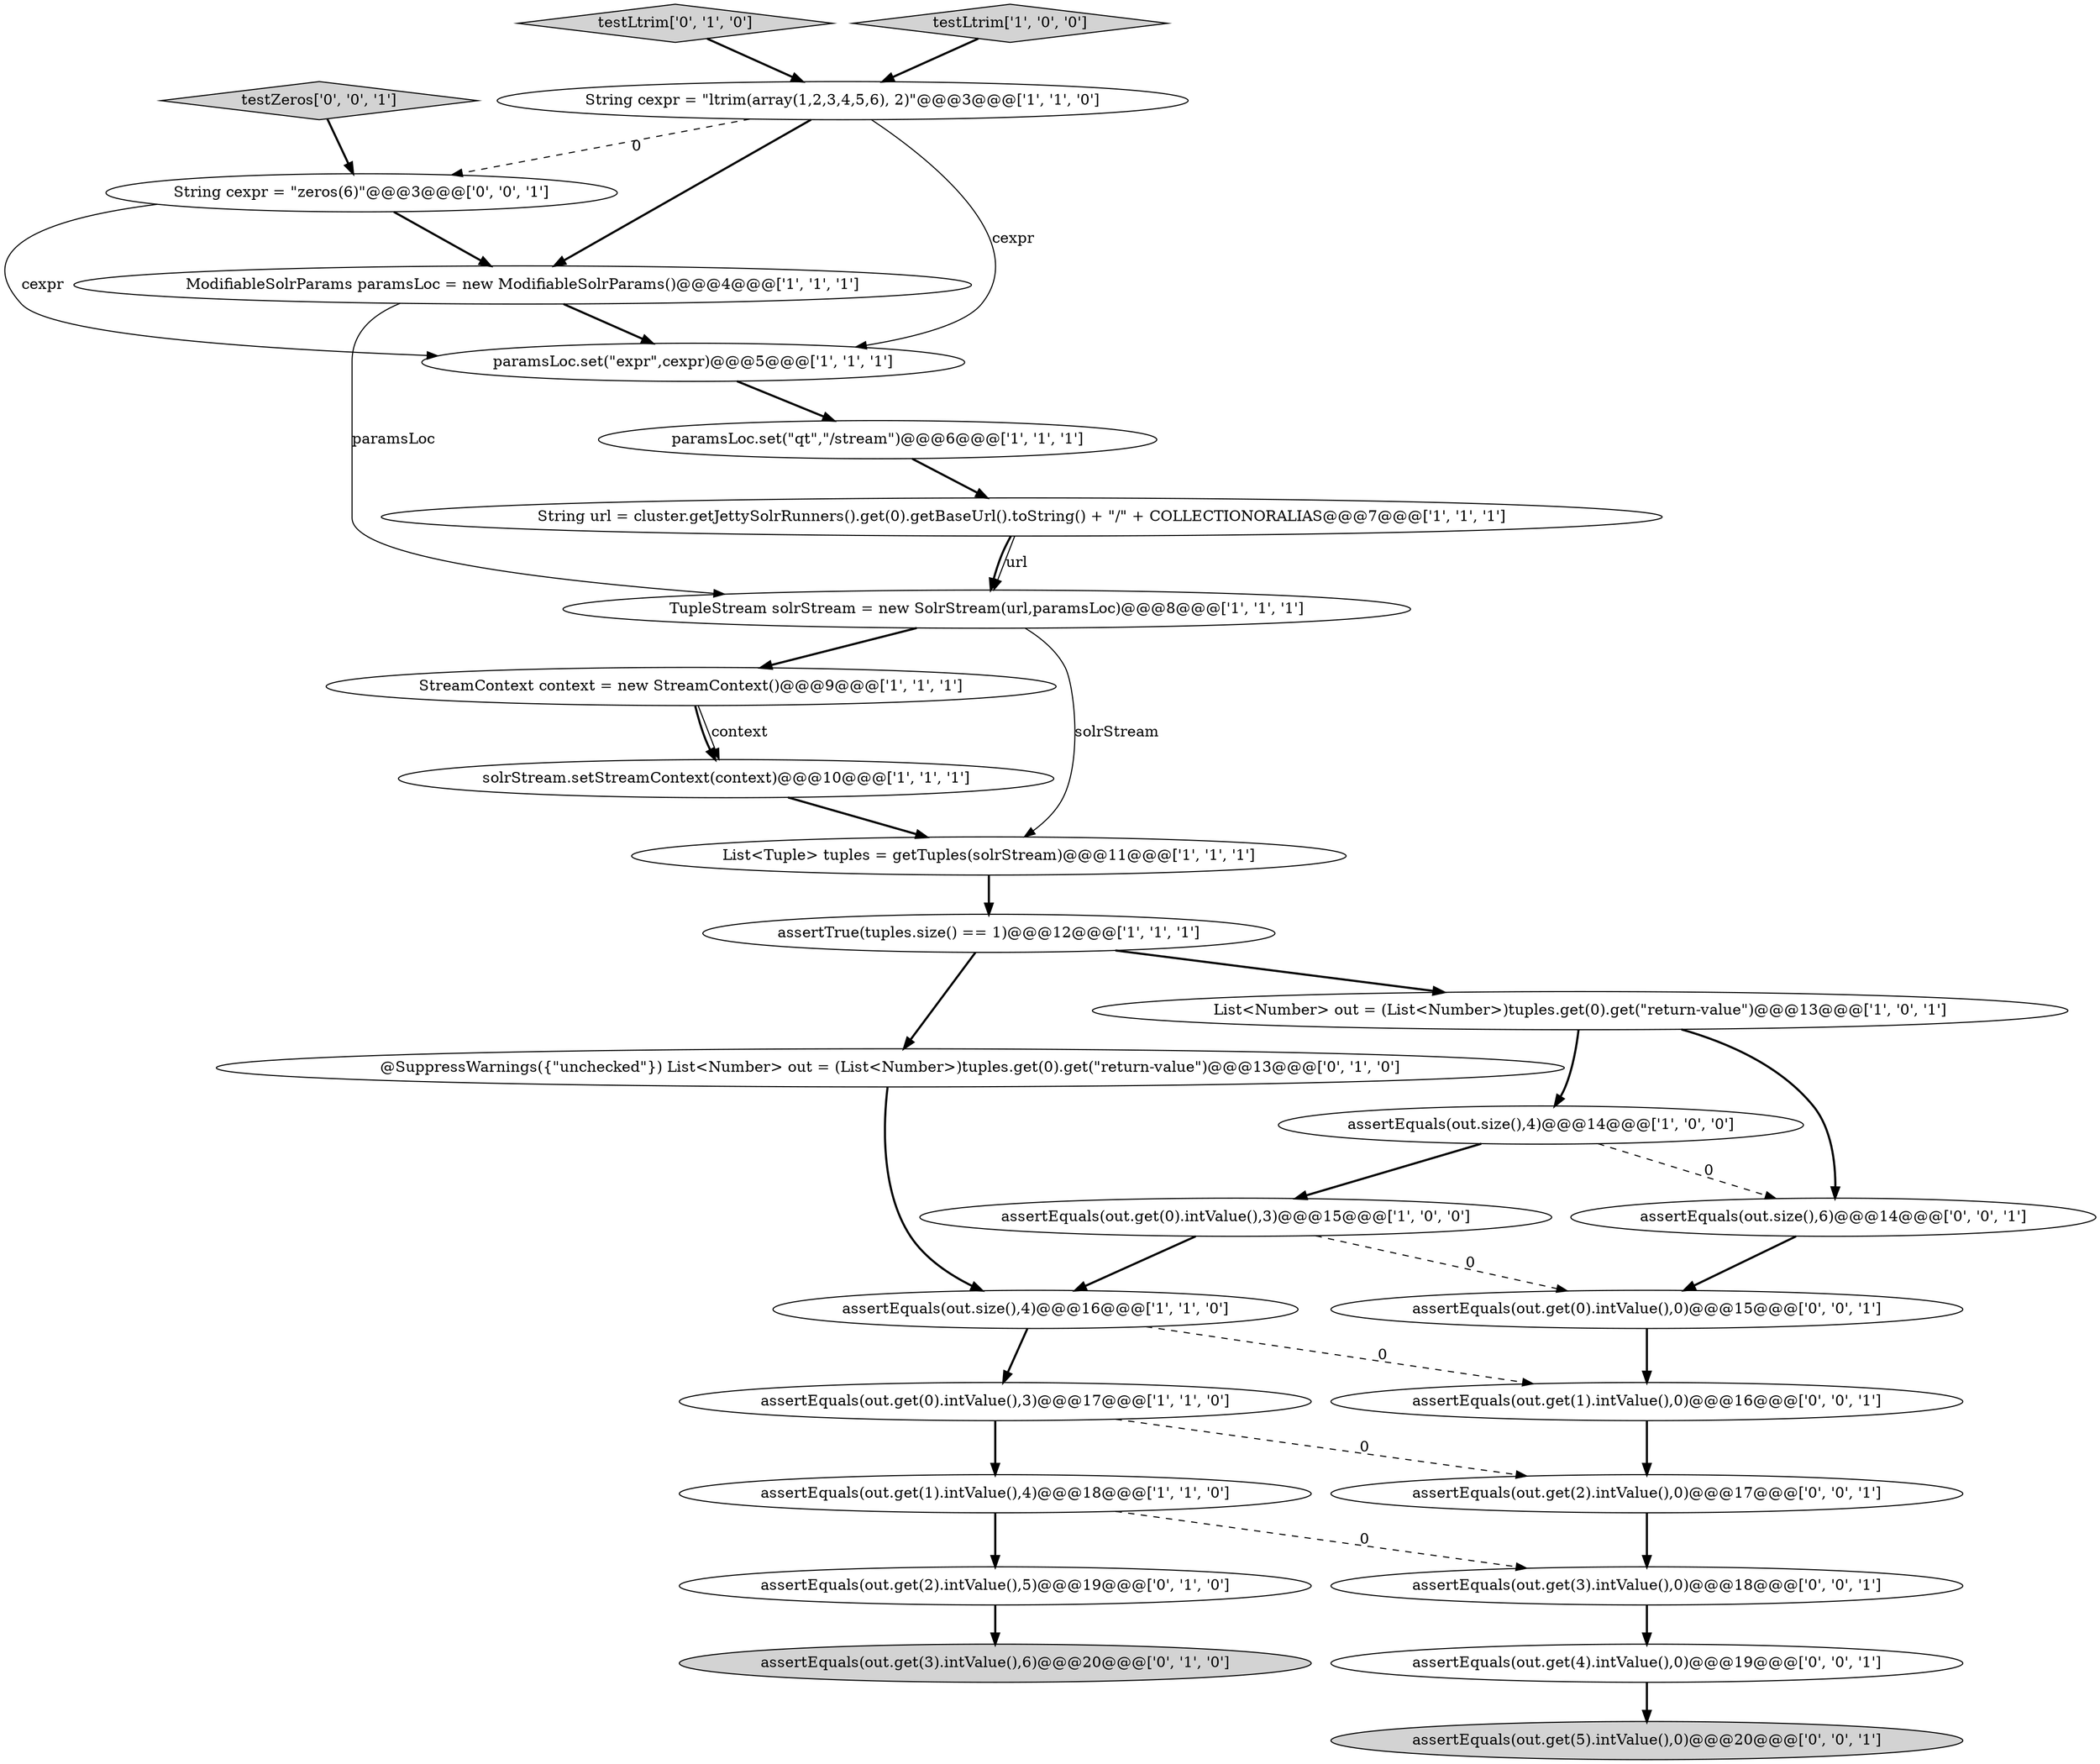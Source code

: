 digraph {
25 [style = filled, label = "assertEquals(out.get(5).intValue(),0)@@@20@@@['0', '0', '1']", fillcolor = lightgray, shape = ellipse image = "AAA0AAABBB3BBB"];
7 [style = filled, label = "StreamContext context = new StreamContext()@@@9@@@['1', '1', '1']", fillcolor = white, shape = ellipse image = "AAA0AAABBB1BBB"];
8 [style = filled, label = "assertTrue(tuples.size() == 1)@@@12@@@['1', '1', '1']", fillcolor = white, shape = ellipse image = "AAA0AAABBB1BBB"];
2 [style = filled, label = "paramsLoc.set(\"expr\",cexpr)@@@5@@@['1', '1', '1']", fillcolor = white, shape = ellipse image = "AAA0AAABBB1BBB"];
11 [style = filled, label = "String cexpr = \"ltrim(array(1,2,3,4,5,6), 2)\"@@@3@@@['1', '1', '0']", fillcolor = white, shape = ellipse image = "AAA0AAABBB1BBB"];
4 [style = filled, label = "ModifiableSolrParams paramsLoc = new ModifiableSolrParams()@@@4@@@['1', '1', '1']", fillcolor = white, shape = ellipse image = "AAA0AAABBB1BBB"];
13 [style = filled, label = "solrStream.setStreamContext(context)@@@10@@@['1', '1', '1']", fillcolor = white, shape = ellipse image = "AAA0AAABBB1BBB"];
20 [style = filled, label = "assertEquals(out.get(2).intValue(),5)@@@19@@@['0', '1', '0']", fillcolor = white, shape = ellipse image = "AAA0AAABBB2BBB"];
12 [style = filled, label = "assertEquals(out.get(0).intValue(),3)@@@17@@@['1', '1', '0']", fillcolor = white, shape = ellipse image = "AAA0AAABBB1BBB"];
17 [style = filled, label = "testLtrim['0', '1', '0']", fillcolor = lightgray, shape = diamond image = "AAA0AAABBB2BBB"];
18 [style = filled, label = "assertEquals(out.get(3).intValue(),6)@@@20@@@['0', '1', '0']", fillcolor = lightgray, shape = ellipse image = "AAA0AAABBB2BBB"];
16 [style = filled, label = "assertEquals(out.size(),4)@@@14@@@['1', '0', '0']", fillcolor = white, shape = ellipse image = "AAA0AAABBB1BBB"];
23 [style = filled, label = "assertEquals(out.get(3).intValue(),0)@@@18@@@['0', '0', '1']", fillcolor = white, shape = ellipse image = "AAA0AAABBB3BBB"];
26 [style = filled, label = "testZeros['0', '0', '1']", fillcolor = lightgray, shape = diamond image = "AAA0AAABBB3BBB"];
9 [style = filled, label = "paramsLoc.set(\"qt\",\"/stream\")@@@6@@@['1', '1', '1']", fillcolor = white, shape = ellipse image = "AAA0AAABBB1BBB"];
19 [style = filled, label = "@SuppressWarnings({\"unchecked\"}) List<Number> out = (List<Number>)tuples.get(0).get(\"return-value\")@@@13@@@['0', '1', '0']", fillcolor = white, shape = ellipse image = "AAA0AAABBB2BBB"];
0 [style = filled, label = "assertEquals(out.get(0).intValue(),3)@@@15@@@['1', '0', '0']", fillcolor = white, shape = ellipse image = "AAA0AAABBB1BBB"];
29 [style = filled, label = "assertEquals(out.get(1).intValue(),0)@@@16@@@['0', '0', '1']", fillcolor = white, shape = ellipse image = "AAA0AAABBB3BBB"];
6 [style = filled, label = "assertEquals(out.get(1).intValue(),4)@@@18@@@['1', '1', '0']", fillcolor = white, shape = ellipse image = "AAA0AAABBB1BBB"];
21 [style = filled, label = "assertEquals(out.size(),6)@@@14@@@['0', '0', '1']", fillcolor = white, shape = ellipse image = "AAA0AAABBB3BBB"];
22 [style = filled, label = "assertEquals(out.get(0).intValue(),0)@@@15@@@['0', '0', '1']", fillcolor = white, shape = ellipse image = "AAA0AAABBB3BBB"];
27 [style = filled, label = "String cexpr = \"zeros(6)\"@@@3@@@['0', '0', '1']", fillcolor = white, shape = ellipse image = "AAA0AAABBB3BBB"];
15 [style = filled, label = "List<Tuple> tuples = getTuples(solrStream)@@@11@@@['1', '1', '1']", fillcolor = white, shape = ellipse image = "AAA0AAABBB1BBB"];
14 [style = filled, label = "String url = cluster.getJettySolrRunners().get(0).getBaseUrl().toString() + \"/\" + COLLECTIONORALIAS@@@7@@@['1', '1', '1']", fillcolor = white, shape = ellipse image = "AAA0AAABBB1BBB"];
3 [style = filled, label = "assertEquals(out.size(),4)@@@16@@@['1', '1', '0']", fillcolor = white, shape = ellipse image = "AAA0AAABBB1BBB"];
28 [style = filled, label = "assertEquals(out.get(2).intValue(),0)@@@17@@@['0', '0', '1']", fillcolor = white, shape = ellipse image = "AAA0AAABBB3BBB"];
24 [style = filled, label = "assertEquals(out.get(4).intValue(),0)@@@19@@@['0', '0', '1']", fillcolor = white, shape = ellipse image = "AAA0AAABBB3BBB"];
5 [style = filled, label = "TupleStream solrStream = new SolrStream(url,paramsLoc)@@@8@@@['1', '1', '1']", fillcolor = white, shape = ellipse image = "AAA0AAABBB1BBB"];
10 [style = filled, label = "List<Number> out = (List<Number>)tuples.get(0).get(\"return-value\")@@@13@@@['1', '0', '1']", fillcolor = white, shape = ellipse image = "AAA0AAABBB1BBB"];
1 [style = filled, label = "testLtrim['1', '0', '0']", fillcolor = lightgray, shape = diamond image = "AAA0AAABBB1BBB"];
7->13 [style = bold, label=""];
0->3 [style = bold, label=""];
3->29 [style = dashed, label="0"];
8->10 [style = bold, label=""];
16->0 [style = bold, label=""];
11->2 [style = solid, label="cexpr"];
14->5 [style = solid, label="url"];
8->19 [style = bold, label=""];
11->4 [style = bold, label=""];
22->29 [style = bold, label=""];
4->2 [style = bold, label=""];
2->9 [style = bold, label=""];
3->12 [style = bold, label=""];
10->21 [style = bold, label=""];
12->6 [style = bold, label=""];
16->21 [style = dashed, label="0"];
7->13 [style = solid, label="context"];
0->22 [style = dashed, label="0"];
1->11 [style = bold, label=""];
4->5 [style = solid, label="paramsLoc"];
29->28 [style = bold, label=""];
6->20 [style = bold, label=""];
20->18 [style = bold, label=""];
27->4 [style = bold, label=""];
26->27 [style = bold, label=""];
23->24 [style = bold, label=""];
10->16 [style = bold, label=""];
5->15 [style = solid, label="solrStream"];
21->22 [style = bold, label=""];
28->23 [style = bold, label=""];
24->25 [style = bold, label=""];
12->28 [style = dashed, label="0"];
9->14 [style = bold, label=""];
5->7 [style = bold, label=""];
13->15 [style = bold, label=""];
11->27 [style = dashed, label="0"];
27->2 [style = solid, label="cexpr"];
19->3 [style = bold, label=""];
15->8 [style = bold, label=""];
6->23 [style = dashed, label="0"];
14->5 [style = bold, label=""];
17->11 [style = bold, label=""];
}
